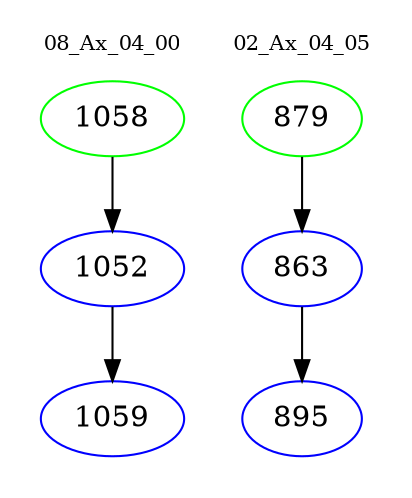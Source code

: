 digraph{
subgraph cluster_0 {
color = white
label = "08_Ax_04_00";
fontsize=10;
T0_1058 [label="1058", color="green"]
T0_1058 -> T0_1052 [color="black"]
T0_1052 [label="1052", color="blue"]
T0_1052 -> T0_1059 [color="black"]
T0_1059 [label="1059", color="blue"]
}
subgraph cluster_1 {
color = white
label = "02_Ax_04_05";
fontsize=10;
T1_879 [label="879", color="green"]
T1_879 -> T1_863 [color="black"]
T1_863 [label="863", color="blue"]
T1_863 -> T1_895 [color="black"]
T1_895 [label="895", color="blue"]
}
}
